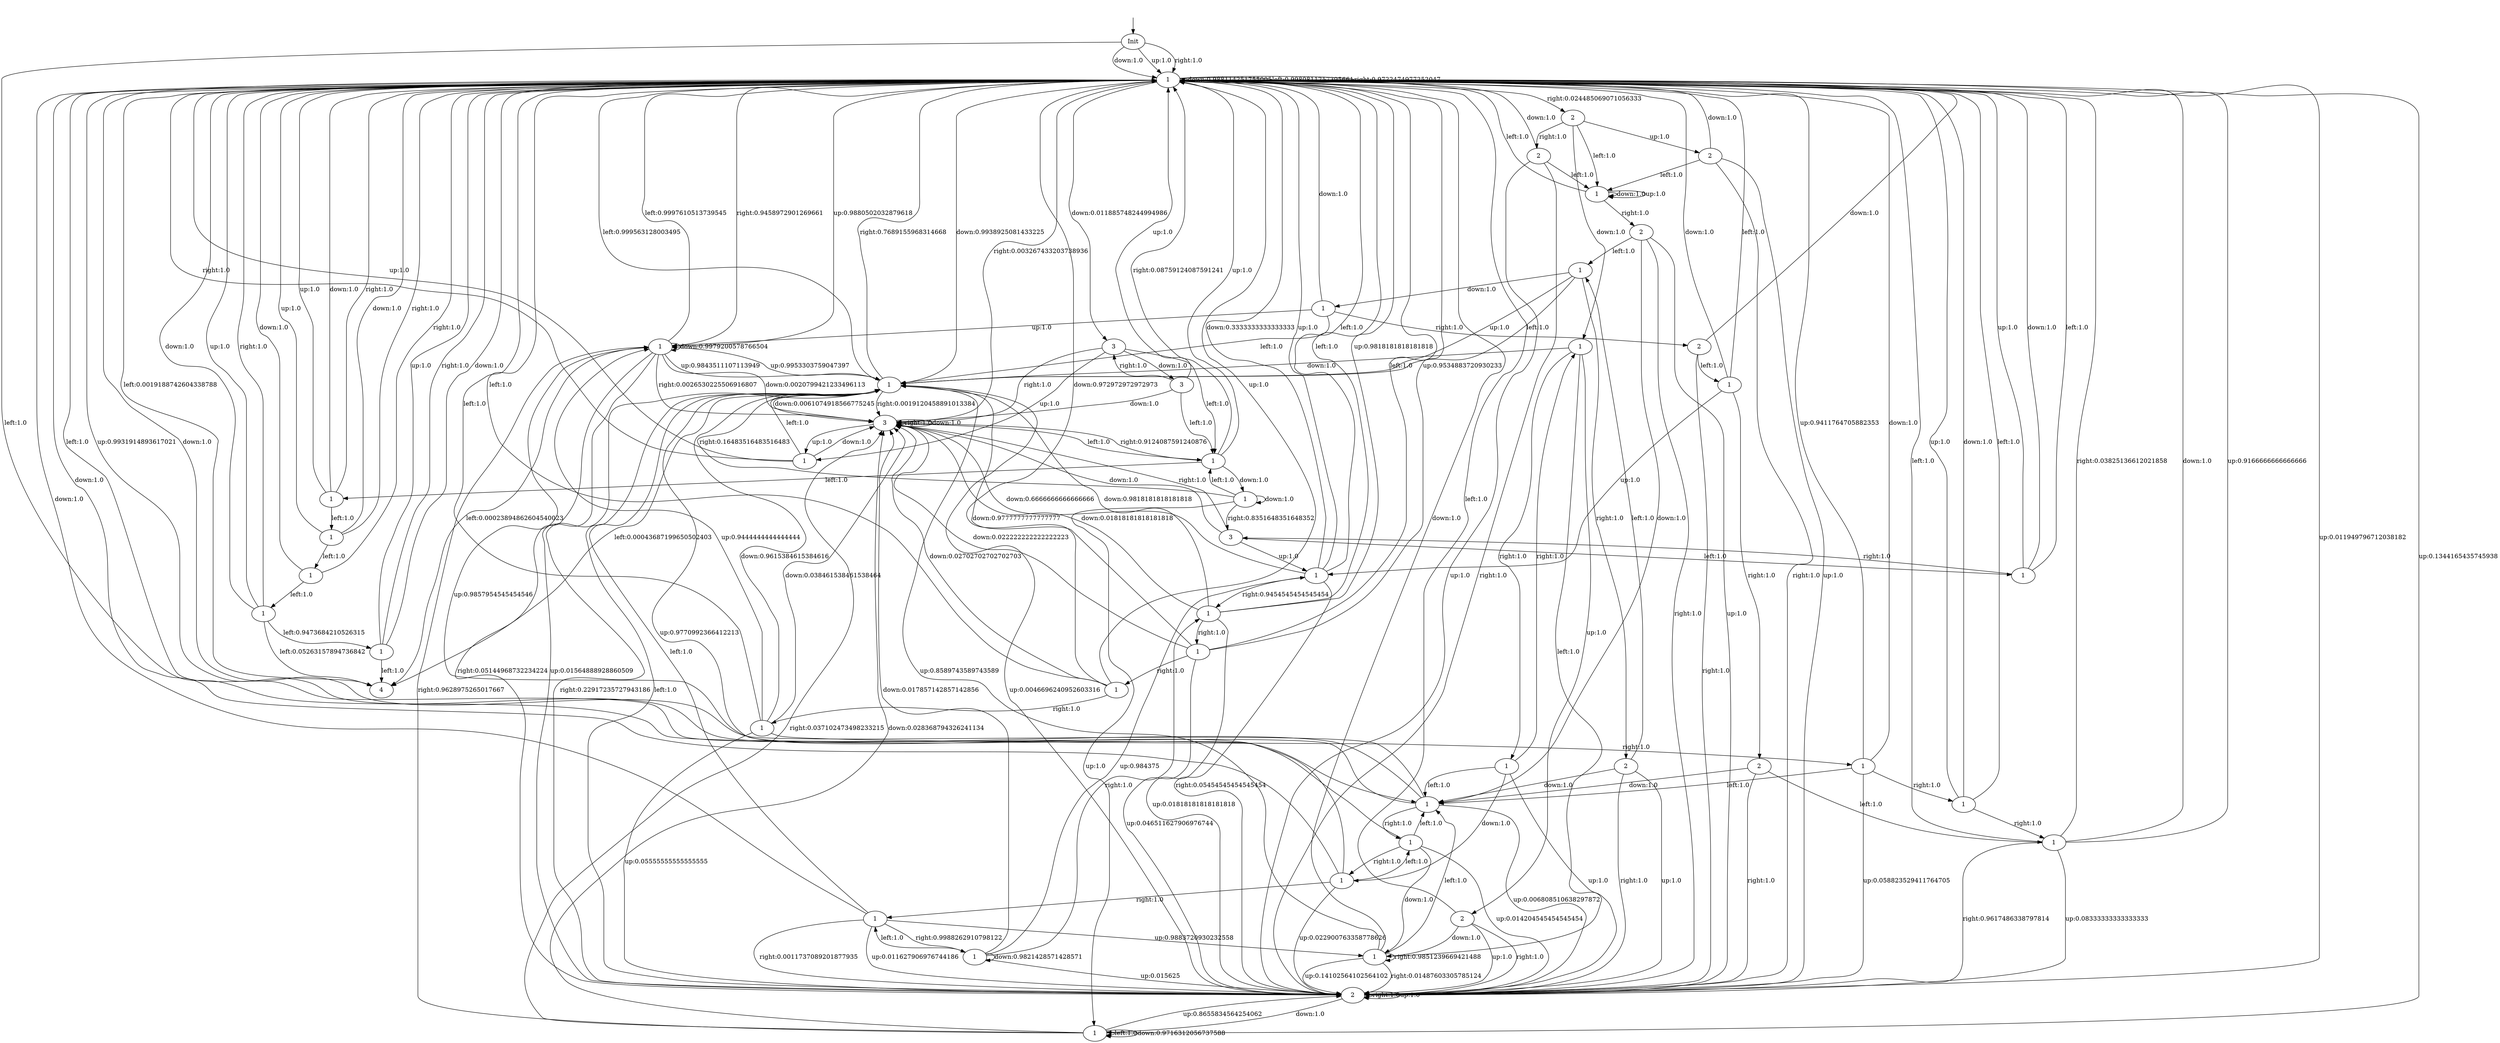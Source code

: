 digraph "learned_models/simple_showcase" {
q0 [label=Init];
q1 [label=1];
q2 [label=1];
q3 [label=1];
q4 [label=1];
q5 [label=1];
q6 [label=1];
q7 [label=1];
q8 [label=1];
q9 [label=1];
q10 [label=1];
q11 [label=1];
q12 [label=1];
q13 [label=1];
q14 [label=1];
q15 [label=1];
q16 [label=1];
q17 [label=1];
q18 [label=2];
q19 [label=1];
q20 [label=2];
q21 [label=1];
q22 [label=2];
q23 [label=2];
q24 [label=3];
q25 [label=1];
q26 [label=1];
q27 [label=2];
q28 [label=3];
q29 [label=2];
q30 [label=3];
q31 [label=1];
q32 [label=1];
q33 [label=1];
q34 [label=1];
q35 [label=4];
q36 [label=1];
q37 [label=1];
q38 [label=1];
q39 [label=1];
q40 [label=1];
q41 [label=2];
q42 [label=1];
q43 [label=2];
q44 [label=1];
q45 [label=1];
q46 [label=2];
q47 [label=3];
q0 -> q1  [label="right:1.0"];
q0 -> q2  [label="left:1.0"];
q0 -> q1  [label="down:1.0"];
q0 -> q1  [label="up:1.0"];
q1 -> q1  [label="down:0.988114251755005"];
q1 -> q28  [label="down:0.011885748244994986"];
q1 -> q1  [label="left:0.9980811257395661"];
q1 -> q35  [label="left:0.0019188742604338788"];
q1 -> q3  [label="up:0.9880502032879618"];
q1 -> q18  [label="up:0.011949796712038182"];
q1 -> q1  [label="right:0.9722474977252047"];
q1 -> q20  [label="right:0.024485069071056333"];
q1 -> q24  [label="right:0.003267433203738936"];
q2 -> q4  [label="right:1.0"];
q2 -> q1  [label="down:1.0"];
q2 -> q1  [label="left:1.0"];
q2 -> q1  [label="up:0.9931914893617021"];
q2 -> q18  [label="up:0.006808510638297872"];
q3 -> q1  [label="left:0.9997610513739545"];
q3 -> q35  [label="left:0.00023894862604540023"];
q3 -> q5  [label="up:0.9843511107113949"];
q3 -> q18  [label="up:0.01564888928860509"];
q3 -> q1  [label="right:0.9458972901269661"];
q3 -> q18  [label="right:0.05144968732234224"];
q3 -> q24  [label="right:0.0026530225506916807"];
q3 -> q3  [label="down:0.9979200578766504"];
q3 -> q24  [label="down:0.0020799421233496113"];
q4 -> q6  [label="right:1.0"];
q4 -> q2  [label="left:1.0"];
q4 -> q7  [label="down:1.0"];
q4 -> q3  [label="up:0.9857954545454546"];
q4 -> q18  [label="up:0.014204545454545454"];
q5 -> q1  [label="left:0.999563128003495"];
q5 -> q35  [label="left:0.00043687199650502403"];
q5 -> q3  [label="up:0.9953303759047397"];
q5 -> q18  [label="up:0.0046696240952603316"];
q5 -> q1  [label="right:0.7689155968314668"];
q5 -> q18  [label="right:0.22917235727943186"];
q5 -> q24  [label="right:0.0019120458891013384"];
q5 -> q1  [label="down:0.9938925081433225"];
q5 -> q24  [label="down:0.0061074918566775245"];
q6 -> q5  [label="up:0.9770992366412213"];
q6 -> q18  [label="up:0.022900763358778626"];
q6 -> q1  [label="down:1.0"];
q6 -> q4  [label="left:1.0"];
q6 -> q8  [label="right:1.0"];
q7 -> q7  [label="right:0.9851239669421488"];
q7 -> q18  [label="right:0.01487603305785124"];
q7 -> q2  [label="left:1.0"];
q7 -> q1  [label="down:1.0"];
q7 -> q5  [label="up:0.8589743589743589"];
q7 -> q18  [label="up:0.14102564102564102"];
q8 -> q9  [label="right:0.9988262910798122"];
q8 -> q18  [label="right:0.0011737089201877935"];
q8 -> q5  [label="left:1.0"];
q8 -> q1  [label="down:1.0"];
q8 -> q7  [label="up:0.9883720930232558"];
q8 -> q18  [label="up:0.011627906976744186"];
q9 -> q10  [label="right:1.0"];
q9 -> q9  [label="down:0.9821428571428571"];
q9 -> q24  [label="down:0.017857142857142856"];
q9 -> q8  [label="left:1.0"];
q9 -> q11  [label="up:0.984375"];
q9 -> q18  [label="up:0.015625"];
q10 -> q1  [label="left:1.0"];
q10 -> q12  [label="right:1.0"];
q10 -> q1  [label="up:0.9818181818181818"];
q10 -> q18  [label="up:0.01818181818181818"];
q10 -> q5  [label="down:0.9818181818181818"];
q10 -> q24  [label="down:0.01818181818181818"];
q11 -> q1  [label="left:1.0"];
q11 -> q1  [label="up:1.0"];
q11 -> q10  [label="right:0.9454545454545454"];
q11 -> q18  [label="right:0.05454545454545454"];
q11 -> q1  [label="down:0.3333333333333333"];
q11 -> q24  [label="down:0.6666666666666666"];
q12 -> q13  [label="right:1.0"];
q12 -> q1  [label="left:1.0"];
q12 -> q1  [label="up:0.9534883720930233"];
q12 -> q18  [label="up:0.046511627906976744"];
q12 -> q5  [label="down:0.9777777777777777"];
q12 -> q24  [label="down:0.022222222222222223"];
q13 -> q1  [label="up:1.0"];
q13 -> q1  [label="left:1.0"];
q13 -> q14  [label="right:1.0"];
q13 -> q1  [label="down:0.972972972972973"];
q13 -> q24  [label="down:0.02702702702702703"];
q14 -> q15  [label="right:1.0"];
q14 -> q1  [label="left:1.0"];
q14 -> q3  [label="up:0.9444444444444444"];
q14 -> q18  [label="up:0.05555555555555555"];
q14 -> q5  [label="down:0.9615384615384616"];
q14 -> q24  [label="down:0.038461538461538464"];
q15 -> q16  [label="right:1.0"];
q15 -> q2  [label="left:1.0"];
q15 -> q1  [label="up:0.9411764705882353"];
q15 -> q18  [label="up:0.058823529411764705"];
q15 -> q1  [label="down:1.0"];
q16 -> q17  [label="right:1.0"];
q16 -> q1  [label="left:1.0"];
q16 -> q1  [label="up:1.0"];
q16 -> q1  [label="down:1.0"];
q17 -> q18  [label="right:0.9617486338797814"];
q17 -> q1  [label="right:0.03825136612021858"];
q17 -> q1  [label="down:1.0"];
q17 -> q1  [label="up:0.9166666666666666"];
q17 -> q18  [label="up:0.08333333333333333"];
q17 -> q1  [label="left:1.0"];
q18 -> q5  [label="left:1.0"];
q18 -> q18  [label="right:1.0"];
q18 -> q21  [label="down:1.0"];
q18 -> q18  [label="up:1.0"];
q19 -> q22  [label="right:1.0"];
q19 -> q19  [label="down:1.0"];
q19 -> q1  [label="left:1.0"];
q19 -> q19  [label="up:1.0"];
q20 -> q23  [label="up:1.0"];
q20 -> q25  [label="down:1.0"];
q20 -> q19  [label="left:1.0"];
q20 -> q27  [label="right:1.0"];
q21 -> q18  [label="up:0.8655834564254062"];
q21 -> q1  [label="up:0.1344165435745938"];
q21 -> q3  [label="right:0.9628975265017667"];
q21 -> q24  [label="right:0.037102473498233215"];
q21 -> q21  [label="left:1.0"];
q21 -> q21  [label="down:0.9716312056737588"];
q21 -> q24  [label="down:0.028368794326241134"];
q22 -> q18  [label="right:1.0"];
q22 -> q18  [label="up:1.0"];
q22 -> q40  [label="left:1.0"];
q22 -> q2  [label="down:1.0"];
q23 -> q18  [label="up:1.0"];
q23 -> q18  [label="right:1.0"];
q23 -> q19  [label="left:1.0"];
q23 -> q1  [label="down:1.0"];
q24 -> q24  [label="right:1.0"];
q24 -> q24  [label="down:1.0"];
q24 -> q31  [label="left:1.0"];
q24 -> q33  [label="up:1.0"];
q25 -> q5  [label="down:1.0"];
q25 -> q7  [label="left:1.0"];
q25 -> q26  [label="right:1.0"];
q25 -> q29  [label="up:1.0"];
q26 -> q25  [label="right:1.0"];
q26 -> q2  [label="left:1.0"];
q26 -> q18  [label="up:1.0"];
q26 -> q6  [label="down:1.0"];
q27 -> q18  [label="up:1.0"];
q27 -> q1  [label="down:1.0"];
q27 -> q18  [label="right:1.0"];
q27 -> q19  [label="left:1.0"];
q28 -> q30  [label="down:1.0"];
q28 -> q33  [label="up:1.0"];
q28 -> q24  [label="right:1.0"];
q28 -> q31  [label="left:1.0"];
q29 -> q18  [label="up:1.0"];
q29 -> q7  [label="down:1.0"];
q29 -> q18  [label="right:1.0"];
q29 -> q1  [label="left:1.0"];
q30 -> q31  [label="left:1.0"];
q30 -> q28  [label="right:1.0"];
q30 -> q24  [label="down:1.0"];
q30 -> q1  [label="up:1.0"];
q31 -> q32  [label="left:1.0"];
q31 -> q24  [label="right:0.9124087591240876"];
q31 -> q1  [label="right:0.08759124087591241"];
q31 -> q1  [label="up:1.0"];
q31 -> q44  [label="down:1.0"];
q32 -> q1  [label="up:1.0"];
q32 -> q36  [label="left:1.0"];
q32 -> q1  [label="down:1.0"];
q32 -> q1  [label="right:1.0"];
q33 -> q24  [label="down:1.0"];
q33 -> q1  [label="right:1.0"];
q33 -> q5  [label="left:1.0"];
q33 -> q1  [label="up:1.0"];
q34 -> q1  [label="down:1.0"];
q34 -> q47  [label="right:1.0"];
q34 -> q1  [label="left:1.0"];
q34 -> q1  [label="up:1.0"];
q36 -> q37  [label="left:1.0"];
q36 -> q1  [label="down:1.0"];
q36 -> q1  [label="right:1.0"];
q36 -> q1  [label="up:1.0"];
q37 -> q38  [label="left:1.0"];
q37 -> q1  [label="right:1.0"];
q37 -> q1  [label="down:1.0"];
q38 -> q39  [label="left:0.9473684210526315"];
q38 -> q35  [label="left:0.05263157894736842"];
q38 -> q1  [label="down:1.0"];
q38 -> q1  [label="up:1.0"];
q38 -> q1  [label="right:1.0"];
q39 -> q35  [label="left:1.0"];
q39 -> q1  [label="up:1.0"];
q39 -> q1  [label="right:1.0"];
q39 -> q1  [label="down:1.0"];
q40 -> q41  [label="right:1.0"];
q40 -> q5  [label="left:1.0"];
q40 -> q42  [label="down:1.0"];
q40 -> q5  [label="up:1.0"];
q41 -> q18  [label="right:1.0"];
q41 -> q40  [label="left:1.0"];
q41 -> q18  [label="up:1.0"];
q41 -> q2  [label="down:1.0"];
q42 -> q43  [label="right:1.0"];
q42 -> q5  [label="left:1.0"];
q42 -> q3  [label="up:1.0"];
q42 -> q1  [label="down:1.0"];
q43 -> q18  [label="right:1.0"];
q43 -> q45  [label="left:1.0"];
q43 -> q1  [label="down:1.0"];
q44 -> q21  [label="up:1.0"];
q44 -> q31  [label="left:1.0"];
q44 -> q47  [label="right:0.8351648351648352"];
q44 -> q5  [label="right:0.16483516483516483"];
q44 -> q44  [label="down:1.0"];
q45 -> q46  [label="right:1.0"];
q45 -> q1  [label="down:1.0"];
q45 -> q11  [label="up:1.0"];
q45 -> q1  [label="left:1.0"];
q46 -> q17  [label="left:1.0"];
q46 -> q2  [label="down:1.0"];
q46 -> q18  [label="right:1.0"];
q47 -> q24  [label="down:1.0"];
q47 -> q34  [label="left:1.0"];
q47 -> q11  [label="up:1.0"];
q47 -> q24  [label="right:1.0"];
__start0 [label="", shape=none];
__start0 -> q0  [label=""];
}
